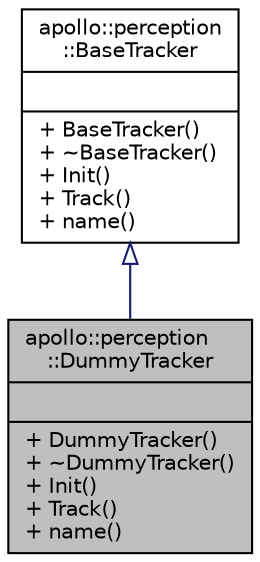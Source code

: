 digraph "apollo::perception::DummyTracker"
{
  edge [fontname="Helvetica",fontsize="10",labelfontname="Helvetica",labelfontsize="10"];
  node [fontname="Helvetica",fontsize="10",shape=record];
  Node2 [label="{apollo::perception\l::DummyTracker\n||+ DummyTracker()\l+ ~DummyTracker()\l+ Init()\l+ Track()\l+ name()\l}",height=0.2,width=0.4,color="black", fillcolor="grey75", style="filled", fontcolor="black"];
  Node3 -> Node2 [dir="back",color="midnightblue",fontsize="10",style="solid",arrowtail="onormal",fontname="Helvetica"];
  Node3 [label="{apollo::perception\l::BaseTracker\n||+ BaseTracker()\l+ ~BaseTracker()\l+ Init()\l+ Track()\l+ name()\l}",height=0.2,width=0.4,color="black", fillcolor="white", style="filled",URL="$classapollo_1_1perception_1_1BaseTracker.html"];
}
